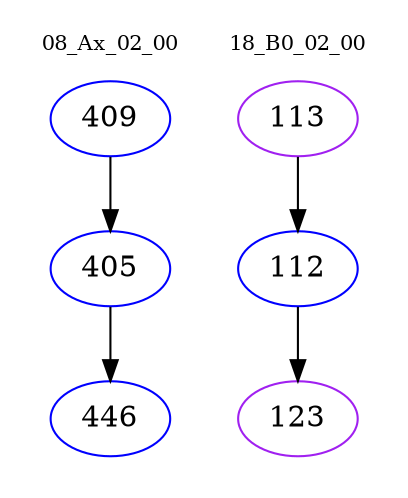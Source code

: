 digraph{
subgraph cluster_0 {
color = white
label = "08_Ax_02_00";
fontsize=10;
T0_409 [label="409", color="blue"]
T0_409 -> T0_405 [color="black"]
T0_405 [label="405", color="blue"]
T0_405 -> T0_446 [color="black"]
T0_446 [label="446", color="blue"]
}
subgraph cluster_1 {
color = white
label = "18_B0_02_00";
fontsize=10;
T1_113 [label="113", color="purple"]
T1_113 -> T1_112 [color="black"]
T1_112 [label="112", color="blue"]
T1_112 -> T1_123 [color="black"]
T1_123 [label="123", color="purple"]
}
}
